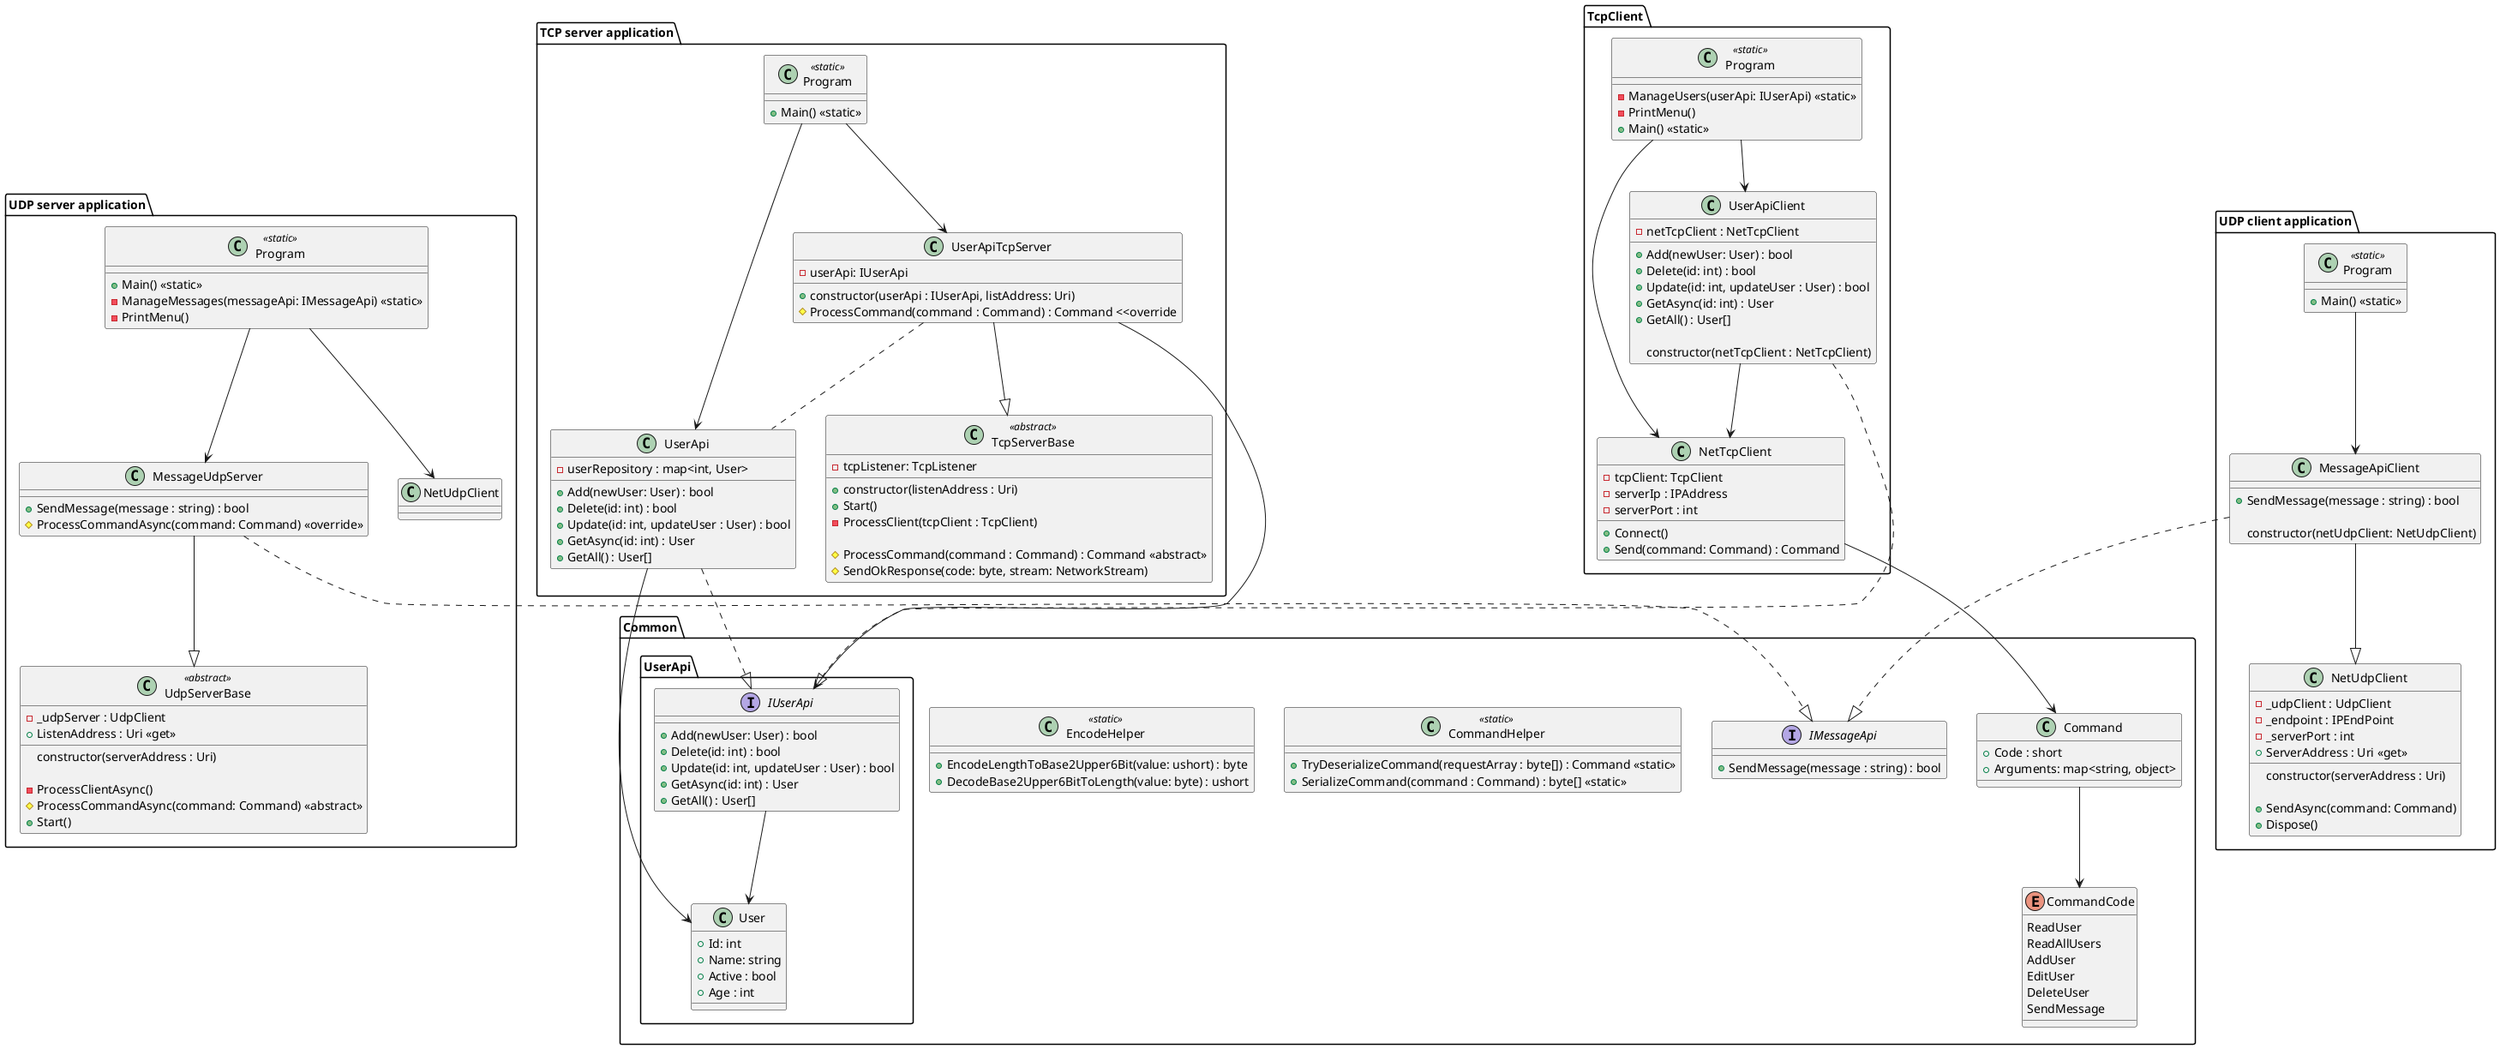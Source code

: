 @startuml


package Common
{

    enum CommandCode
    {
        ReadUser
        ReadAllUsers
        AddUser
        EditUser
        DeleteUser
        SendMessage
    }

    class Command
    {
        + Code : short
        + Arguments: map<string, object>
    }

    class CommandHelper <<static>>
    {
        + TryDeserializeCommand(requestArray : byte[]) : Command <<static>>
        + SerializeCommand(command : Command) : byte[] <<static>>
    }

    class EncodeHelper <<static>>
    {
        + EncodeLengthToBase2Upper6Bit(value: ushort) : byte 
        + DecodeBase2Upper6BitToLength(value: byte) : ushort
    }

    interface IMessageApi
    {
        + SendMessage(message : string) : bool
    }

    package UserApi
    {
        class User
        {
            + Id: int
            + Name: string
            + Active : bool
            + Age : int
        }

        interface IUserApi
        {
            + Add(newUser: User) : bool
            + Delete(id: int) : bool
            + Update(id: int, updateUser : User) : bool
            + GetAsync(id: int) : User
            + GetAll() : User[]
        }

        IUserApi --> User
    }

    Command --> CommandCode

}

package TcpClient
{
    class NetTcpClient
    {
        - tcpClient: TcpClient
        - serverIp : IPAddress
        - serverPort : int

        + Connect()
        + Send(command: Command) : Command
    }

    class UserApiClient
    {
        - netTcpClient : NetTcpClient

        + Add(newUser: User) : bool
        + Delete(id: int) : bool
        + Update(id: int, updateUser : User) : bool
        + GetAsync(id: int) : User
        + GetAll() : User[]

        constructor(netTcpClient : NetTcpClient)
    }

    class Program <<static>>
    {
        - ManageUsers(userApi: IUserApi) <<static>>
        - PrintMenu()
        + Main() <<static>>
    }

    NetTcpClient --> Command
    UserApiClient --> NetTcpClient
    UserApiClient ..|> IUserApi

    Program --> UserApiClient
    Program --> NetTcpClient
}

package "UDP server application" as UdpServer
{
    class UdpServerBase <<abstract>>
    {
        - _udpServer : UdpClient
        + ListenAddress : Uri <<get>>

        constructor(serverAddress : Uri)

        - ProcessClientAsync()
        # ProcessCommandAsync(command: Command) <<abstract>>
        + Start()
    }

    class MessageUdpServer
    {
        + SendMessage(message : string) : bool
        # ProcessCommandAsync(command: Command) <<override>>
    }

    class Program <<static>>
    {
        + Main() <<static>>
        - ManageMessages(messageApi: IMessageApi) <<static>>
        - PrintMenu()
    }

    MessageUdpServer --|> UdpServerBase
    MessageUdpServer ..|> IMessageApi
    Program --> MessageUdpServer
    Program --> NetUdpClient
}

package "UDP client application" as UpdClient
{
    class NetUdpClient
    {
        - _udpClient : UdpClient
        - _endpoint : IPEndPoint
        - _serverPort : int
        + ServerAddress : Uri <<get>>

        constructor(serverAddress : Uri)

        + SendAsync(command: Command)
        + Dispose()
    }

    class MessageApiClient
    {
        + SendMessage(message : string) : bool

        constructor(netUdpClient: NetUdpClient)
    }

    class Program <<static>>
    {
        + Main() <<static>>
    }

    MessageApiClient --|> NetUdpClient
    MessageApiClient ..|> IMessageApi
    Program --> MessageApiClient
}

package "TCP server application" as TcpServer
{
    class Program <<static>>
    {
        + Main() <<static>>
    }

    class TcpServerBase <<abstract>>
    {
        - tcpListener: TcpListener

        + constructor(listenAddress : Uri)
        + Start()
        - ProcessClient(tcpClient : TcpClient)

        # ProcessCommand(command : Command) : Command <<abstract>>
        # SendOkResponse(code: byte, stream: NetworkStream)
    }

    class UserApiTcpServer 
    {
        - userApi: IUserApi
        + constructor(userApi : IUserApi, listAddress: Uri)
        # ProcessCommand(command : Command) : Command <<override
    }
    
    class UserApi
    {
        - userRepository : map<int, User>
        + Add(newUser: User) : bool
        + Delete(id: int) : bool
        + Update(id: int, updateUser : User) : bool
        + GetAsync(id: int) : User
        + GetAll() : User[]
    }

    UserApiTcpServer --|> TcpServerBase
    UserApiTcpServer --> IUserApi
    UserApi ..|> IUserApi
    UserApi --> User
    Program --> UserApi
    Program --> UserApiTcpServer
    UserApiTcpServer .. UserApi
}


@enduml